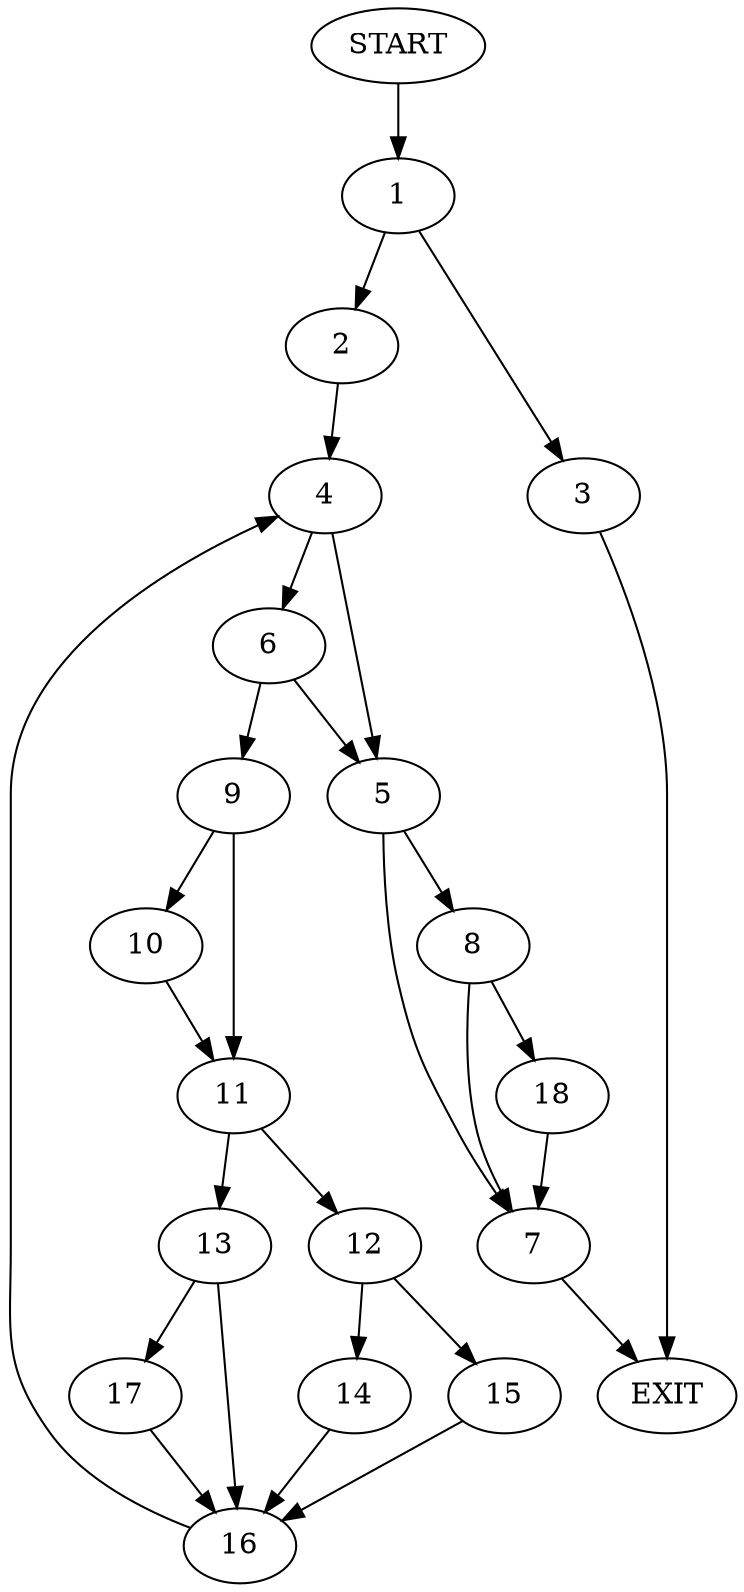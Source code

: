 digraph {
0 [label="START"]
19 [label="EXIT"]
0 -> 1
1 -> 2
1 -> 3
2 -> 4
3 -> 19
4 -> 5
4 -> 6
5 -> 7
5 -> 8
6 -> 9
6 -> 5
9 -> 10
9 -> 11
10 -> 11
11 -> 12
11 -> 13
12 -> 14
12 -> 15
13 -> 16
13 -> 17
15 -> 16
14 -> 16
16 -> 4
17 -> 16
7 -> 19
8 -> 7
8 -> 18
18 -> 7
}
